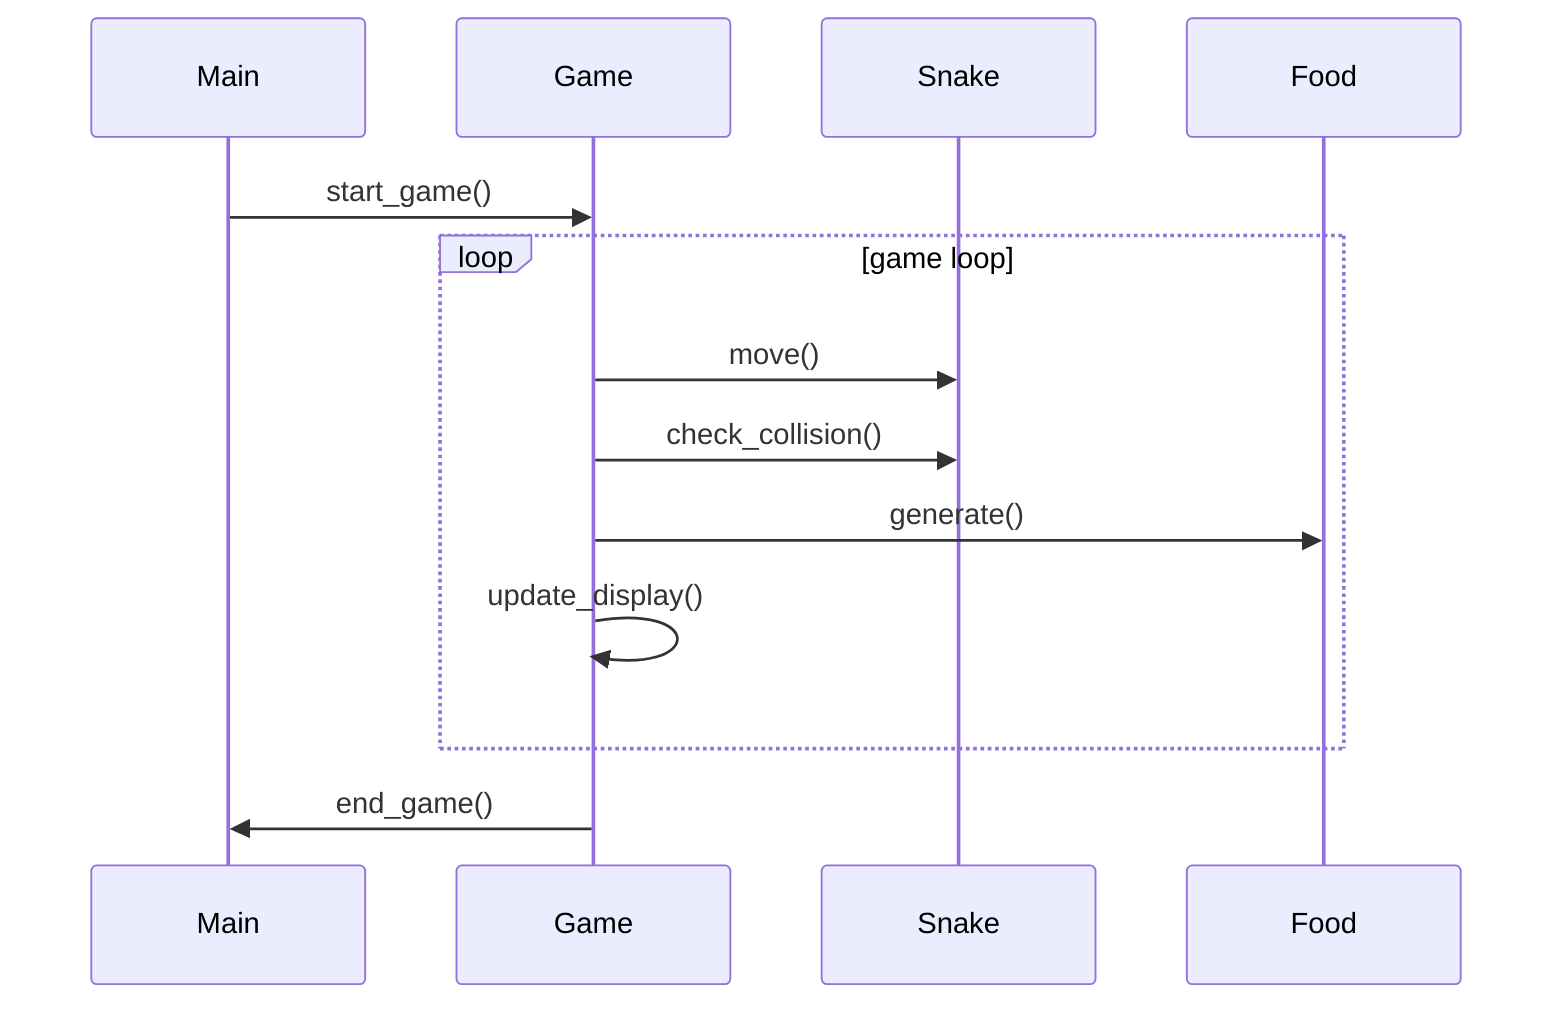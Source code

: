 sequenceDiagram
        participant M as Main
        participant G as Game
        participant S as Snake
        participant F as Food
        M->>G: start_game()
        loop game loop
            G->>S: move()
            G->>S: check_collision()
            G->>F: generate()
            G->>G: update_display()
        end
        G->>M: end_game()